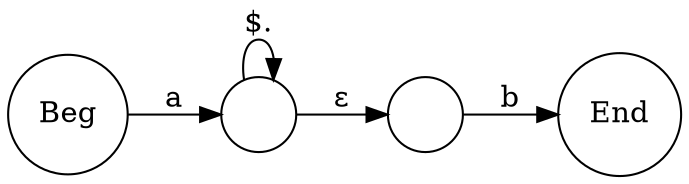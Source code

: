 digraph tokex {
	labelloc="t";
	label="";
	graph [dpi=200];
	rankdir=LR;
	fontname="Helvetica";
	edge [arrowhead=normal,arrowtail=dot];
	node [shape=circle];
	# Auto-generated by Tokex.

	End [label="End"];
	1 [label=""];
	2 [label=""];
	Beg [label="Beg"];
	Beg -> 2 [label="a"];
	2 -> 1 [label=<&epsilon;>];
	2 -> 2 [label="$."];
	1 -> End [label="b"];
}
